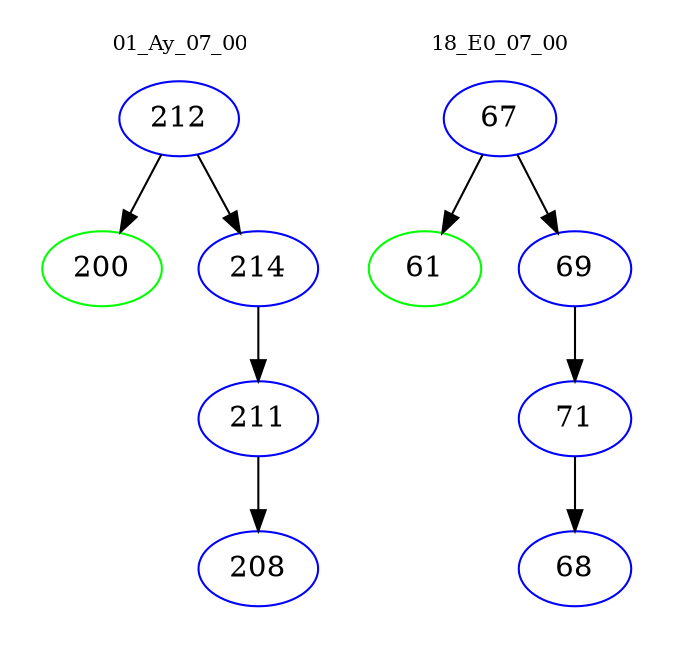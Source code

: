 digraph{
subgraph cluster_0 {
color = white
label = "01_Ay_07_00";
fontsize=10;
T0_212 [label="212", color="blue"]
T0_212 -> T0_200 [color="black"]
T0_200 [label="200", color="green"]
T0_212 -> T0_214 [color="black"]
T0_214 [label="214", color="blue"]
T0_214 -> T0_211 [color="black"]
T0_211 [label="211", color="blue"]
T0_211 -> T0_208 [color="black"]
T0_208 [label="208", color="blue"]
}
subgraph cluster_1 {
color = white
label = "18_E0_07_00";
fontsize=10;
T1_67 [label="67", color="blue"]
T1_67 -> T1_61 [color="black"]
T1_61 [label="61", color="green"]
T1_67 -> T1_69 [color="black"]
T1_69 [label="69", color="blue"]
T1_69 -> T1_71 [color="black"]
T1_71 [label="71", color="blue"]
T1_71 -> T1_68 [color="black"]
T1_68 [label="68", color="blue"]
}
}
